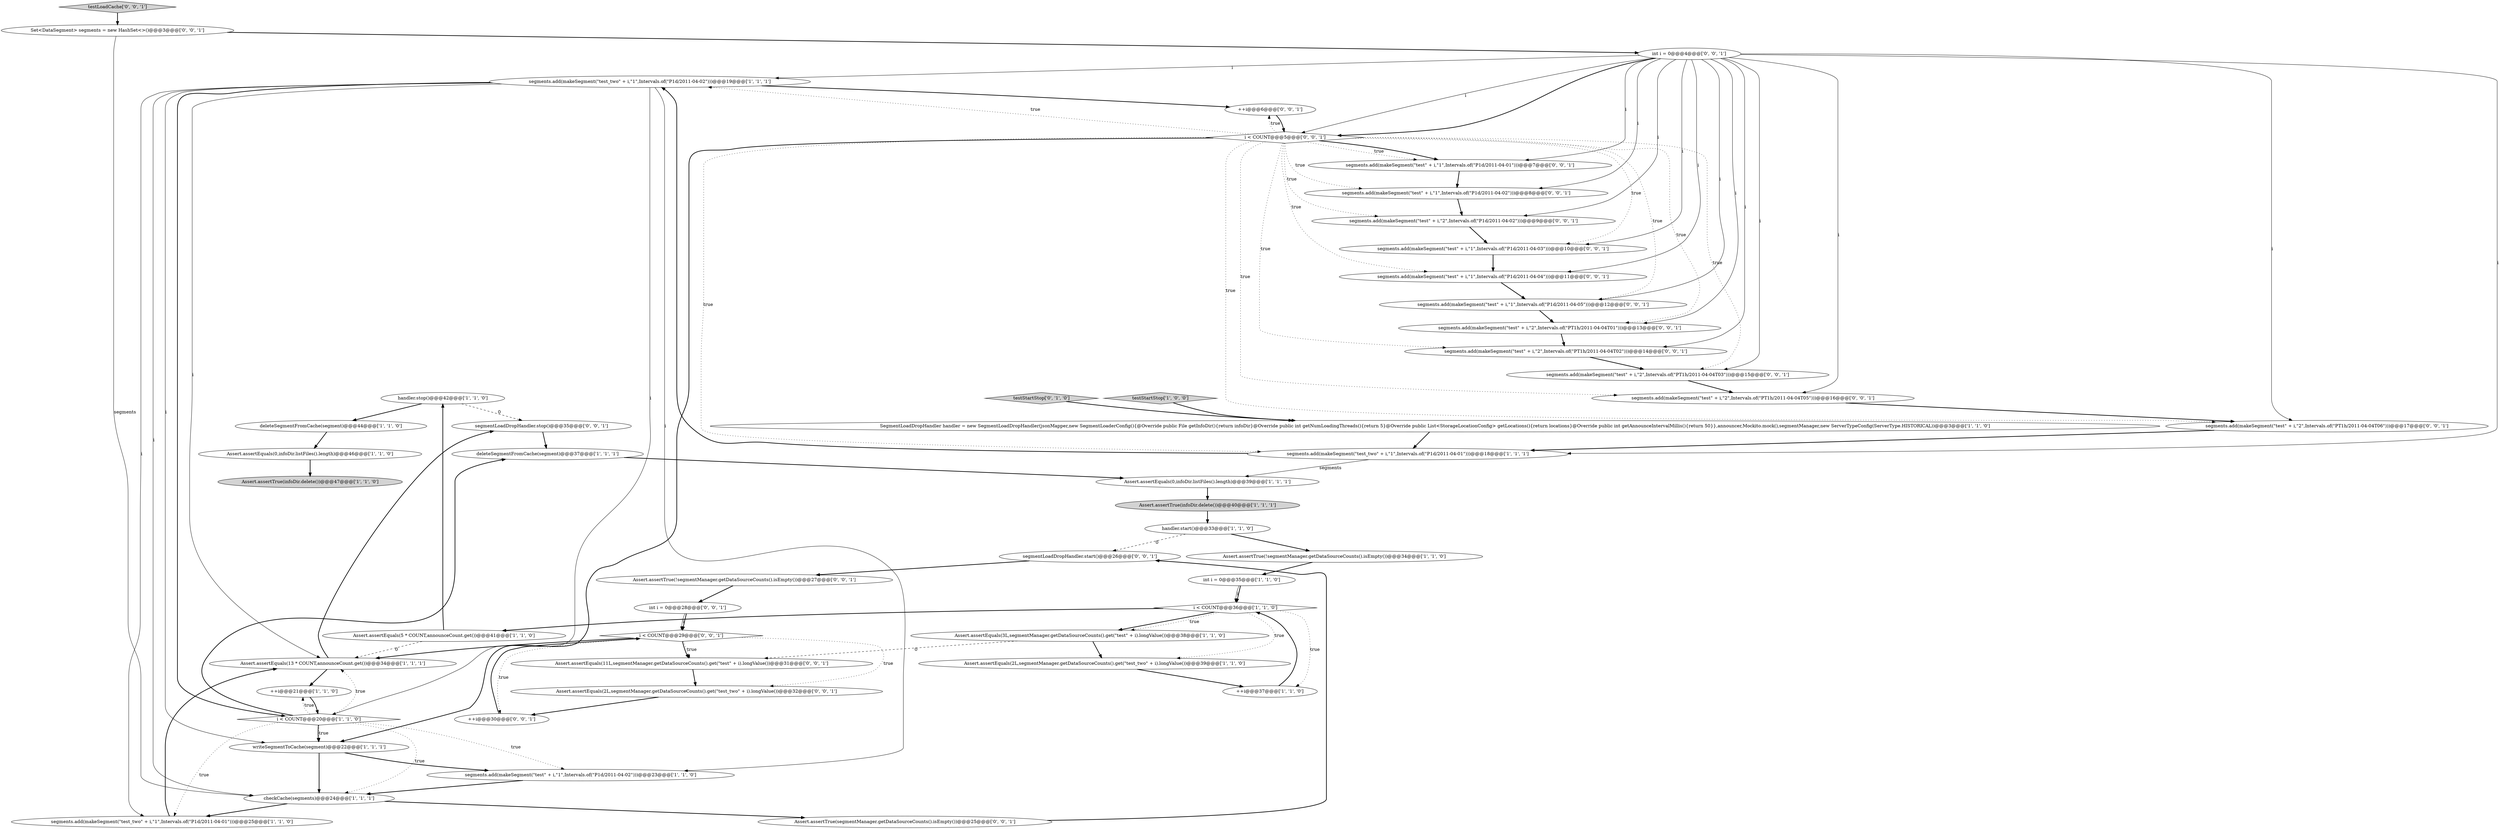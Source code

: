 digraph {
11 [style = filled, label = "Assert.assertTrue(infoDir.delete())@@@47@@@['1', '1', '0']", fillcolor = lightgray, shape = ellipse image = "AAA0AAABBB1BBB"];
46 [style = filled, label = "i < COUNT@@@29@@@['0', '0', '1']", fillcolor = white, shape = diamond image = "AAA0AAABBB3BBB"];
17 [style = filled, label = "Assert.assertEquals(3L,segmentManager.getDataSourceCounts().get(\"test\" + i).longValue())@@@38@@@['1', '1', '0']", fillcolor = white, shape = ellipse image = "AAA0AAABBB1BBB"];
38 [style = filled, label = "segments.add(makeSegment(\"test\" + i,\"1\",Intervals.of(\"P1d/2011-04-01\")))@@@7@@@['0', '0', '1']", fillcolor = white, shape = ellipse image = "AAA0AAABBB3BBB"];
41 [style = filled, label = "segments.add(makeSegment(\"test\" + i,\"1\",Intervals.of(\"P1d/2011-04-02\")))@@@8@@@['0', '0', '1']", fillcolor = white, shape = ellipse image = "AAA0AAABBB3BBB"];
23 [style = filled, label = "segments.add(makeSegment(\"test_two\" + i,\"1\",Intervals.of(\"P1d/2011-04-01\")))@@@25@@@['1', '1', '0']", fillcolor = white, shape = ellipse image = "AAA0AAABBB1BBB"];
42 [style = filled, label = "segments.add(makeSegment(\"test\" + i,\"2\",Intervals.of(\"PT1h/2011-04-04T06\")))@@@17@@@['0', '0', '1']", fillcolor = white, shape = ellipse image = "AAA0AAABBB3BBB"];
0 [style = filled, label = "Assert.assertEquals(5 * COUNT,announceCount.get())@@@41@@@['1', '1', '0']", fillcolor = white, shape = ellipse image = "AAA0AAABBB1BBB"];
5 [style = filled, label = "deleteSegmentFromCache(segment)@@@37@@@['1', '1', '1']", fillcolor = white, shape = ellipse image = "AAA0AAABBB1BBB"];
16 [style = filled, label = "testStartStop['1', '0', '0']", fillcolor = lightgray, shape = diamond image = "AAA0AAABBB1BBB"];
4 [style = filled, label = "segments.add(makeSegment(\"test_two\" + i,\"1\",Intervals.of(\"P1d/2011-04-01\")))@@@18@@@['1', '1', '1']", fillcolor = white, shape = ellipse image = "AAA0AAABBB1BBB"];
40 [style = filled, label = "Assert.assertEquals(2L,segmentManager.getDataSourceCounts().get(\"test_two\" + i).longValue())@@@32@@@['0', '0', '1']", fillcolor = white, shape = ellipse image = "AAA0AAABBB3BBB"];
18 [style = filled, label = "deleteSegmentFromCache(segment)@@@44@@@['1', '1', '0']", fillcolor = white, shape = ellipse image = "AAA0AAABBB1BBB"];
13 [style = filled, label = "i < COUNT@@@36@@@['1', '1', '0']", fillcolor = white, shape = diamond image = "AAA0AAABBB1BBB"];
24 [style = filled, label = "Assert.assertEquals(2L,segmentManager.getDataSourceCounts().get(\"test_two\" + i).longValue())@@@39@@@['1', '1', '0']", fillcolor = white, shape = ellipse image = "AAA0AAABBB1BBB"];
29 [style = filled, label = "segmentLoadDropHandler.start()@@@26@@@['0', '0', '1']", fillcolor = white, shape = ellipse image = "AAA0AAABBB3BBB"];
48 [style = filled, label = "segments.add(makeSegment(\"test\" + i,\"2\",Intervals.of(\"PT1h/2011-04-04T02\")))@@@14@@@['0', '0', '1']", fillcolor = white, shape = ellipse image = "AAA0AAABBB3BBB"];
47 [style = filled, label = "int i = 0@@@4@@@['0', '0', '1']", fillcolor = white, shape = ellipse image = "AAA0AAABBB3BBB"];
43 [style = filled, label = "segments.add(makeSegment(\"test\" + i,\"2\",Intervals.of(\"PT1h/2011-04-04T03\")))@@@15@@@['0', '0', '1']", fillcolor = white, shape = ellipse image = "AAA0AAABBB3BBB"];
9 [style = filled, label = "segments.add(makeSegment(\"test\" + i,\"1\",Intervals.of(\"P1d/2011-04-02\")))@@@23@@@['1', '1', '0']", fillcolor = white, shape = ellipse image = "AAA0AAABBB1BBB"];
44 [style = filled, label = "Assert.assertTrue(segmentManager.getDataSourceCounts().isEmpty())@@@25@@@['0', '0', '1']", fillcolor = white, shape = ellipse image = "AAA0AAABBB3BBB"];
51 [style = filled, label = "segments.add(makeSegment(\"test\" + i,\"2\",Intervals.of(\"PT1h/2011-04-04T01\")))@@@13@@@['0', '0', '1']", fillcolor = white, shape = ellipse image = "AAA0AAABBB3BBB"];
19 [style = filled, label = "i < COUNT@@@20@@@['1', '1', '0']", fillcolor = white, shape = diamond image = "AAA0AAABBB1BBB"];
10 [style = filled, label = "++i@@@37@@@['1', '1', '0']", fillcolor = white, shape = ellipse image = "AAA0AAABBB1BBB"];
31 [style = filled, label = "int i = 0@@@28@@@['0', '0', '1']", fillcolor = white, shape = ellipse image = "AAA0AAABBB3BBB"];
27 [style = filled, label = "segments.add(makeSegment(\"test\" + i,\"1\",Intervals.of(\"P1d/2011-04-04\")))@@@11@@@['0', '0', '1']", fillcolor = white, shape = ellipse image = "AAA0AAABBB3BBB"];
1 [style = filled, label = "Assert.assertEquals(13 * COUNT,announceCount.get())@@@34@@@['1', '1', '1']", fillcolor = white, shape = ellipse image = "AAA0AAABBB1BBB"];
30 [style = filled, label = "testLoadCache['0', '0', '1']", fillcolor = lightgray, shape = diamond image = "AAA0AAABBB3BBB"];
33 [style = filled, label = "segments.add(makeSegment(\"test\" + i,\"1\",Intervals.of(\"P1d/2011-04-03\")))@@@10@@@['0', '0', '1']", fillcolor = white, shape = ellipse image = "AAA0AAABBB3BBB"];
26 [style = filled, label = "testStartStop['0', '1', '0']", fillcolor = lightgray, shape = diamond image = "AAA0AAABBB2BBB"];
45 [style = filled, label = "Assert.assertTrue(!segmentManager.getDataSourceCounts().isEmpty())@@@27@@@['0', '0', '1']", fillcolor = white, shape = ellipse image = "AAA0AAABBB3BBB"];
14 [style = filled, label = "SegmentLoadDropHandler handler = new SegmentLoadDropHandler(jsonMapper,new SegmentLoaderConfig(){@Override public File getInfoDir(){return infoDir}@Override public int getNumLoadingThreads(){return 5}@Override public List<StorageLocationConfig> getLocations(){return locations}@Override public int getAnnounceIntervalMillis(){return 50}},announcer,Mockito.mock(),segmentManager,new ServerTypeConfig(ServerType.HISTORICAL))@@@3@@@['1', '1', '0']", fillcolor = white, shape = ellipse image = "AAA0AAABBB1BBB"];
2 [style = filled, label = "Assert.assertEquals(0,infoDir.listFiles().length)@@@39@@@['1', '1', '1']", fillcolor = white, shape = ellipse image = "AAA0AAABBB1BBB"];
34 [style = filled, label = "segments.add(makeSegment(\"test\" + i,\"2\",Intervals.of(\"P1d/2011-04-02\")))@@@9@@@['0', '0', '1']", fillcolor = white, shape = ellipse image = "AAA0AAABBB3BBB"];
8 [style = filled, label = "writeSegmentToCache(segment)@@@22@@@['1', '1', '1']", fillcolor = white, shape = ellipse image = "AAA0AAABBB1BBB"];
12 [style = filled, label = "checkCache(segments)@@@24@@@['1', '1', '1']", fillcolor = white, shape = ellipse image = "AAA0AAABBB1BBB"];
21 [style = filled, label = "segments.add(makeSegment(\"test_two\" + i,\"1\",Intervals.of(\"P1d/2011-04-02\")))@@@19@@@['1', '1', '1']", fillcolor = white, shape = ellipse image = "AAA0AAABBB1BBB"];
35 [style = filled, label = "Assert.assertEquals(11L,segmentManager.getDataSourceCounts().get(\"test\" + i).longValue())@@@31@@@['0', '0', '1']", fillcolor = white, shape = ellipse image = "AAA0AAABBB3BBB"];
20 [style = filled, label = "handler.start()@@@33@@@['1', '1', '0']", fillcolor = white, shape = ellipse image = "AAA0AAABBB1BBB"];
28 [style = filled, label = "++i@@@30@@@['0', '0', '1']", fillcolor = white, shape = ellipse image = "AAA0AAABBB3BBB"];
37 [style = filled, label = "i < COUNT@@@5@@@['0', '0', '1']", fillcolor = white, shape = diamond image = "AAA0AAABBB3BBB"];
7 [style = filled, label = "Assert.assertEquals(0,infoDir.listFiles().length)@@@46@@@['1', '1', '0']", fillcolor = white, shape = ellipse image = "AAA0AAABBB1BBB"];
32 [style = filled, label = "Set<DataSegment> segments = new HashSet<>()@@@3@@@['0', '0', '1']", fillcolor = white, shape = ellipse image = "AAA0AAABBB3BBB"];
39 [style = filled, label = "segmentLoadDropHandler.stop()@@@35@@@['0', '0', '1']", fillcolor = white, shape = ellipse image = "AAA0AAABBB3BBB"];
50 [style = filled, label = "segments.add(makeSegment(\"test\" + i,\"2\",Intervals.of(\"PT1h/2011-04-04T05\")))@@@16@@@['0', '0', '1']", fillcolor = white, shape = ellipse image = "AAA0AAABBB3BBB"];
36 [style = filled, label = "++i@@@6@@@['0', '0', '1']", fillcolor = white, shape = ellipse image = "AAA0AAABBB3BBB"];
22 [style = filled, label = "Assert.assertTrue(!segmentManager.getDataSourceCounts().isEmpty())@@@34@@@['1', '1', '0']", fillcolor = white, shape = ellipse image = "AAA0AAABBB1BBB"];
25 [style = filled, label = "handler.stop()@@@42@@@['1', '1', '0']", fillcolor = white, shape = ellipse image = "AAA0AAABBB1BBB"];
3 [style = filled, label = "++i@@@21@@@['1', '1', '0']", fillcolor = white, shape = ellipse image = "AAA0AAABBB1BBB"];
15 [style = filled, label = "int i = 0@@@35@@@['1', '1', '0']", fillcolor = white, shape = ellipse image = "AAA0AAABBB1BBB"];
6 [style = filled, label = "Assert.assertTrue(infoDir.delete())@@@40@@@['1', '1', '1']", fillcolor = lightgray, shape = ellipse image = "AAA0AAABBB1BBB"];
49 [style = filled, label = "segments.add(makeSegment(\"test\" + i,\"1\",Intervals.of(\"P1d/2011-04-05\")))@@@12@@@['0', '0', '1']", fillcolor = white, shape = ellipse image = "AAA0AAABBB3BBB"];
51->48 [style = bold, label=""];
46->40 [style = dotted, label="true"];
21->8 [style = solid, label="i"];
15->13 [style = solid, label="i"];
39->5 [style = bold, label=""];
19->8 [style = bold, label=""];
40->28 [style = bold, label=""];
38->41 [style = bold, label=""];
32->12 [style = solid, label="segments"];
0->25 [style = bold, label=""];
12->23 [style = bold, label=""];
7->11 [style = bold, label=""];
24->10 [style = bold, label=""];
21->12 [style = solid, label="i"];
47->21 [style = solid, label="i"];
19->23 [style = dotted, label="true"];
21->1 [style = solid, label="i"];
37->48 [style = dotted, label="true"];
47->33 [style = solid, label="i"];
15->13 [style = bold, label=""];
41->34 [style = bold, label=""];
47->41 [style = solid, label="i"];
47->37 [style = bold, label=""];
4->21 [style = bold, label=""];
19->3 [style = dotted, label="true"];
9->12 [style = bold, label=""];
33->27 [style = bold, label=""];
35->40 [style = bold, label=""];
19->5 [style = bold, label=""];
43->50 [style = bold, label=""];
13->0 [style = bold, label=""];
46->35 [style = dotted, label="true"];
47->43 [style = solid, label="i"];
13->10 [style = dotted, label="true"];
13->24 [style = dotted, label="true"];
46->28 [style = dotted, label="true"];
6->20 [style = bold, label=""];
21->23 [style = solid, label="i"];
45->31 [style = bold, label=""];
1->39 [style = bold, label=""];
44->29 [style = bold, label=""];
37->38 [style = bold, label=""];
37->41 [style = dotted, label="true"];
17->24 [style = bold, label=""];
31->46 [style = solid, label="i"];
47->27 [style = solid, label="i"];
37->27 [style = dotted, label="true"];
12->44 [style = bold, label=""];
46->1 [style = bold, label=""];
48->43 [style = bold, label=""];
47->34 [style = solid, label="i"];
4->2 [style = solid, label="segments"];
21->36 [style = bold, label=""];
37->36 [style = dotted, label="true"];
47->4 [style = solid, label="i"];
37->34 [style = dotted, label="true"];
29->45 [style = bold, label=""];
42->4 [style = bold, label=""];
13->17 [style = bold, label=""];
20->29 [style = dashed, label="0"];
20->22 [style = bold, label=""];
34->33 [style = bold, label=""];
19->9 [style = dotted, label="true"];
25->18 [style = bold, label=""];
13->17 [style = dotted, label="true"];
26->14 [style = bold, label=""];
27->49 [style = bold, label=""];
25->39 [style = dashed, label="0"];
37->38 [style = dotted, label="true"];
21->19 [style = bold, label=""];
31->46 [style = bold, label=""];
10->13 [style = bold, label=""];
37->4 [style = dotted, label="true"];
19->12 [style = dotted, label="true"];
30->32 [style = bold, label=""];
37->42 [style = dotted, label="true"];
3->19 [style = bold, label=""];
37->51 [style = dotted, label="true"];
37->33 [style = dotted, label="true"];
47->51 [style = solid, label="i"];
19->1 [style = dotted, label="true"];
2->6 [style = bold, label=""];
17->35 [style = dashed, label="0"];
47->38 [style = solid, label="i"];
47->37 [style = solid, label="i"];
21->19 [style = solid, label="i"];
37->43 [style = dotted, label="true"];
18->7 [style = bold, label=""];
5->2 [style = bold, label=""];
47->48 [style = solid, label="i"];
8->9 [style = bold, label=""];
36->37 [style = bold, label=""];
8->12 [style = bold, label=""];
37->50 [style = dotted, label="true"];
47->49 [style = solid, label="i"];
23->1 [style = bold, label=""];
49->51 [style = bold, label=""];
21->9 [style = solid, label="i"];
50->42 [style = bold, label=""];
37->49 [style = dotted, label="true"];
22->15 [style = bold, label=""];
37->21 [style = dotted, label="true"];
47->50 [style = solid, label="i"];
19->8 [style = dotted, label="true"];
1->3 [style = bold, label=""];
28->46 [style = bold, label=""];
46->35 [style = bold, label=""];
16->14 [style = bold, label=""];
47->42 [style = solid, label="i"];
14->4 [style = bold, label=""];
32->47 [style = bold, label=""];
37->8 [style = bold, label=""];
0->1 [style = dashed, label="0"];
}
